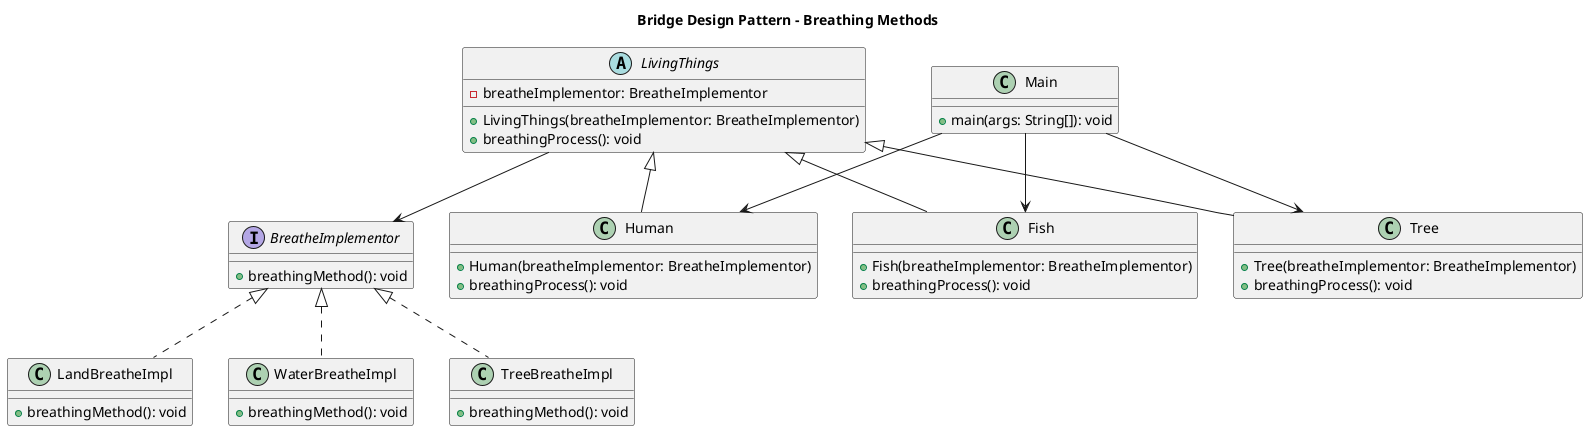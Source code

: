@startuml Bridge
title Bridge Design Pattern - Breathing Methods
' Interfaces
interface BreatheImplementor {
    +breathingMethod(): void
}

' Implementations of BreatheImplementor
class LandBreatheImpl {
    +breathingMethod(): void
}

class WaterBreatheImpl {
    +breathingMethod(): void
}

class TreeBreatheImpl {
    +breathingMethod(): void
}

' Abstract class
abstract class LivingThings {
    -breatheImplementor: BreatheImplementor
    +LivingThings(breatheImplementor: BreatheImplementor)
    +breathingProcess(): void
}

' Concrete classes extending LivingThings
class Human {
    +Human(breatheImplementor: BreatheImplementor)
    +breathingProcess(): void
}

class Fish {
    +Fish(breatheImplementor: BreatheImplementor)
    +breathingProcess(): void
}

class Tree {
    +Tree(breatheImplementor: BreatheImplementor)
    +breathingProcess(): void
}

' Main class
class Main {
    +main(args: String[]): void
}

' Relationships
BreatheImplementor <|.. LandBreatheImpl
BreatheImplementor <|.. WaterBreatheImpl
BreatheImplementor <|.. TreeBreatheImpl

LivingThings --> BreatheImplementor

LivingThings <|-- Human
LivingThings <|-- Fish
LivingThings <|-- Tree

Main --> Human
Main --> Fish
Main --> Tree

@enduml
